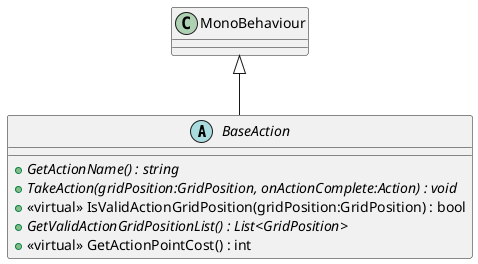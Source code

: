 @startuml
abstract class BaseAction {
    + {abstract} GetActionName() : string
    + {abstract} TakeAction(gridPosition:GridPosition, onActionComplete:Action) : void
    + <<virtual>> IsValidActionGridPosition(gridPosition:GridPosition) : bool
    + {abstract} GetValidActionGridPositionList() : List<GridPosition>
    + <<virtual>> GetActionPointCost() : int
}
MonoBehaviour <|-- BaseAction
@enduml
